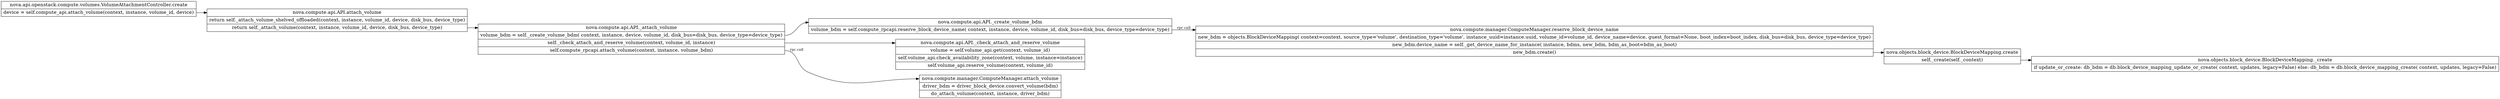 digraph g {

graph [rankdir = "LR"];
node [fontsize = "16" shape = "record" ];
edge [fontsize = "12"];


start [label =
"<fn> nova.api.openstack.compute.volumes.VolumeAttachmentController.create    |\
    <f1> device = self.compute_api.attach_volume(context, instance, volume_id, device)
"];

1
[label =
"<fn>nova.compute.api.API.attach_volume |\
<f1>return self._attach_volume_shelved_offloaded(context,
                                                    instance,
                                                    volume_id,
                                                    device,
                                                    disk_bus,
                                                    device_type)  |\
<f2>return self._attach_volume(context, instance, volume_id, device,
                                disk_bus, device_type)
"];

start:f1 -> 1:fn

2 [label =
"<fn> nova.compute.api.API._attach_volume |\
<f1> volume_bdm = self._create_volume_bdm(
            context, instance, device, volume_id, disk_bus=disk_bus,
            device_type=device_type) |\
<f2> self._check_attach_and_reserve_volume(context, volume_id, instance) |\
<f3> self.compute_rpcapi.attach_volume(context, instance, volume_bdm)
"];

1:f2 -> 2:fn

6 [label =
" <fn> nova.compute.api.API._check_attach_and_reserve_volume  |\
<f1>  volume = self.volume_api.get(context, volume_id) |\
<f2>  self.volume_api.check_availability_zone(context, volume,
                                                instance=instance) |\
<f3> self.volume_api.reserve_volume(context, volume_id)
"]

7 [label =
"<fn>nova.compute.manager.ComputeManager.attach_volume  |\
<f2>driver_bdm = driver_block_device.convert_volume(bdm) |\
<f3>do_attach_volume(context, instance, driver_bdm)
"]

2:f2 -> 6:fn
2:f3 -> 7:fn [label="rpc call"]

3 [label =
"<fn> nova.compute.api.API._create_volume_bdm |\
<f1> volume_bdm = self.compute_rpcapi.reserve_block_device_name(
                context, instance, device, volume_id, disk_bus=disk_bus,
                device_type=device_type)
"];

2:f1 -> 3:fn

5 [label =
"<fn>  nova.compute.manager.ComputeManager.reserve_block_device_name   |\
<f1> new_bdm = objects.BlockDeviceMapping(
                    context=context,
                    source_type='volume', destination_type='volume',
                    instance_uuid=instance.uuid,
                    volume_id=volume_id,
                    device_name=device, guest_format=None,
                    boot_index=boot_index,
                    disk_bus=disk_bus, device_type=device_type) |\
<f2> new_bdm.device_name = self._get_device_name_for_instance(
                    instance, bdms, new_bdm, bdm_as_boot=bdm_as_boot) |\
<f3>new_bdm.create()
"];

3:f1 -> 5:fn [label = "rpc call"]

8 [label =
" <fn>nova.objects.block_device.BlockDeviceMapping.create |\
<f1>self._create(self._context)
"]

5:f3 -> 8:fn

9 [label =
" <fn> nova.objects.block_device.BlockDeviceMapping._create|\
<f1> if update_or_create:
            db_bdm = db.block_device_mapping_update_or_create(
                    context, updates, legacy=False)
        else:
            db_bdm = db.block_device_mapping_create(
                    context, updates, legacy=False)
"]

8:f1 -> 9:fn



}
